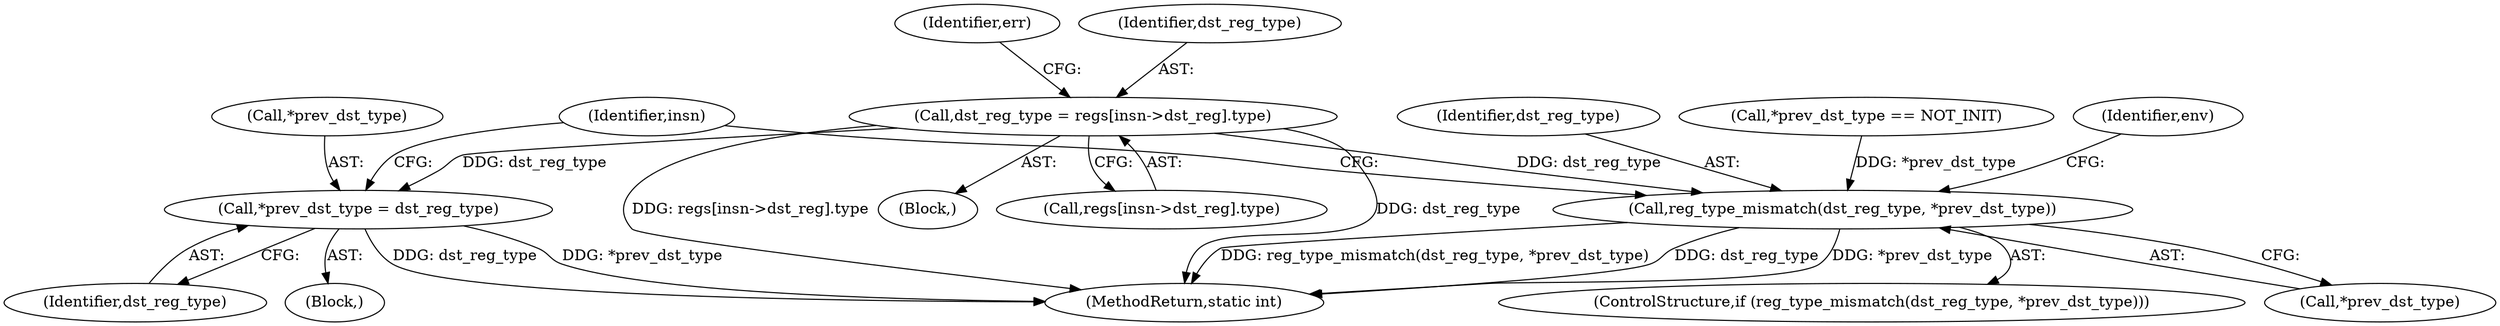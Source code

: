 digraph "0_linux_979d63d50c0c0f7bc537bf821e056cc9fe5abd38_2@array" {
"1000591" [label="(Call,dst_reg_type = regs[insn->dst_reg].type)"];
"1000644" [label="(Call,*prev_dst_type = dst_reg_type)"];
"1000650" [label="(Call,reg_type_mismatch(dst_reg_type, *prev_dst_type))"];
"1000650" [label="(Call,reg_type_mismatch(dst_reg_type, *prev_dst_type))"];
"1000647" [label="(Identifier,dst_reg_type)"];
"1000649" [label="(ControlStructure,if (reg_type_mismatch(dst_reg_type, *prev_dst_type)))"];
"1001153" [label="(MethodReturn,static int)"];
"1000591" [label="(Call,dst_reg_type = regs[insn->dst_reg].type)"];
"1000644" [label="(Call,*prev_dst_type = dst_reg_type)"];
"1000643" [label="(Block,)"];
"1000645" [label="(Call,*prev_dst_type)"];
"1000601" [label="(Identifier,err)"];
"1000652" [label="(Call,*prev_dst_type)"];
"1000651" [label="(Identifier,dst_reg_type)"];
"1000592" [label="(Identifier,dst_reg_type)"];
"1000639" [label="(Call,*prev_dst_type == NOT_INIT)"];
"1000656" [label="(Identifier,env)"];
"1000539" [label="(Block,)"];
"1000593" [label="(Call,regs[insn->dst_reg].type)"];
"1000667" [label="(Identifier,insn)"];
"1000591" -> "1000539"  [label="AST: "];
"1000591" -> "1000593"  [label="CFG: "];
"1000592" -> "1000591"  [label="AST: "];
"1000593" -> "1000591"  [label="AST: "];
"1000601" -> "1000591"  [label="CFG: "];
"1000591" -> "1001153"  [label="DDG: dst_reg_type"];
"1000591" -> "1001153"  [label="DDG: regs[insn->dst_reg].type"];
"1000591" -> "1000644"  [label="DDG: dst_reg_type"];
"1000591" -> "1000650"  [label="DDG: dst_reg_type"];
"1000644" -> "1000643"  [label="AST: "];
"1000644" -> "1000647"  [label="CFG: "];
"1000645" -> "1000644"  [label="AST: "];
"1000647" -> "1000644"  [label="AST: "];
"1000667" -> "1000644"  [label="CFG: "];
"1000644" -> "1001153"  [label="DDG: dst_reg_type"];
"1000644" -> "1001153"  [label="DDG: *prev_dst_type"];
"1000650" -> "1000649"  [label="AST: "];
"1000650" -> "1000652"  [label="CFG: "];
"1000651" -> "1000650"  [label="AST: "];
"1000652" -> "1000650"  [label="AST: "];
"1000656" -> "1000650"  [label="CFG: "];
"1000667" -> "1000650"  [label="CFG: "];
"1000650" -> "1001153"  [label="DDG: reg_type_mismatch(dst_reg_type, *prev_dst_type)"];
"1000650" -> "1001153"  [label="DDG: dst_reg_type"];
"1000650" -> "1001153"  [label="DDG: *prev_dst_type"];
"1000639" -> "1000650"  [label="DDG: *prev_dst_type"];
}
